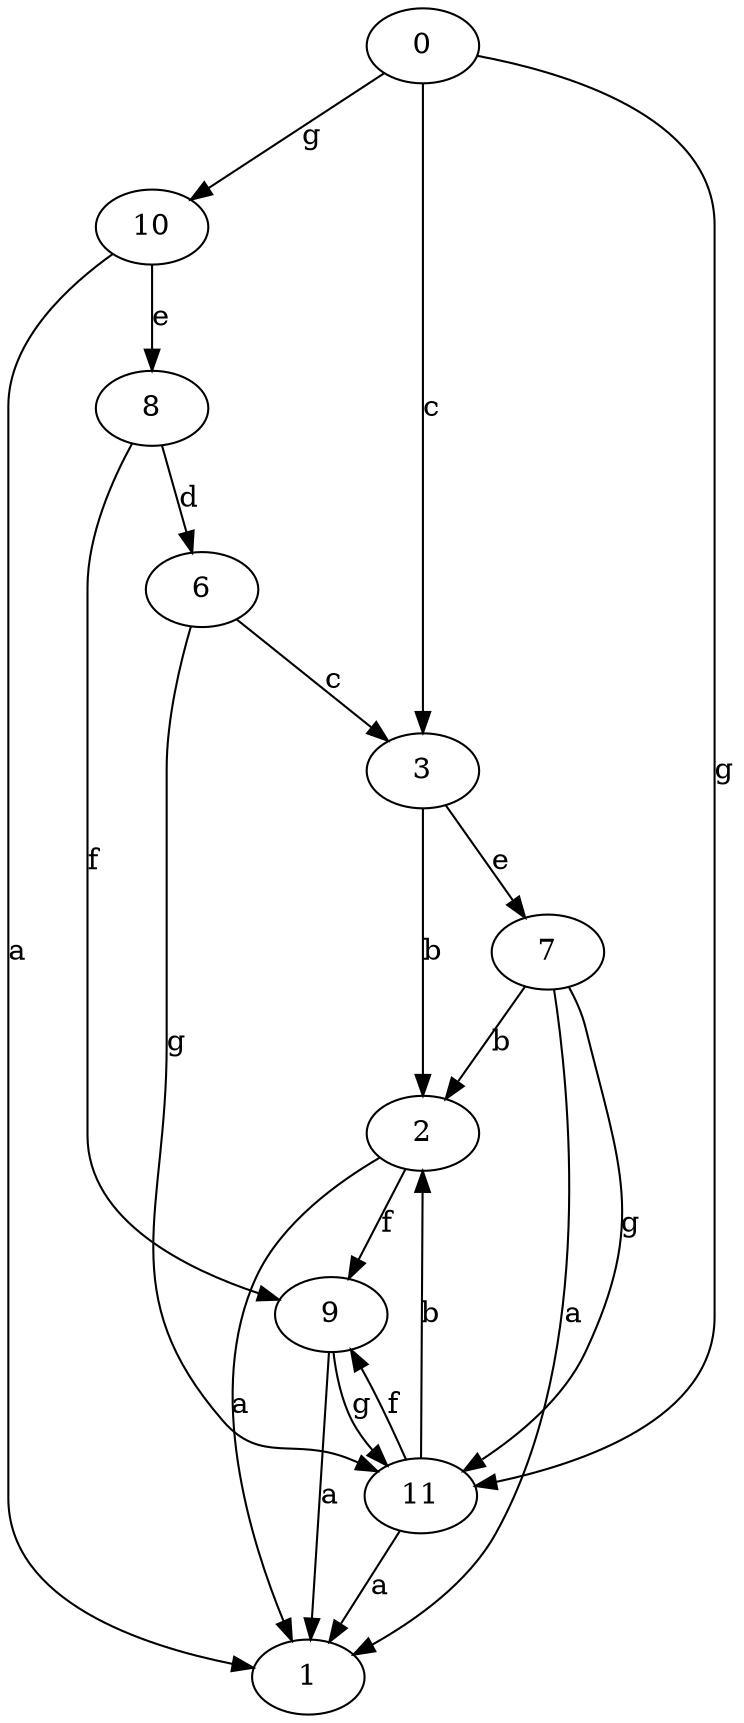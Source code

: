 strict digraph  {
1;
0;
2;
3;
6;
7;
8;
9;
10;
11;
0 -> 3  [label=c];
0 -> 10  [label=g];
0 -> 11  [label=g];
2 -> 1  [label=a];
2 -> 9  [label=f];
3 -> 2  [label=b];
3 -> 7  [label=e];
6 -> 3  [label=c];
6 -> 11  [label=g];
7 -> 1  [label=a];
7 -> 2  [label=b];
7 -> 11  [label=g];
8 -> 6  [label=d];
8 -> 9  [label=f];
9 -> 1  [label=a];
9 -> 11  [label=g];
10 -> 1  [label=a];
10 -> 8  [label=e];
11 -> 1  [label=a];
11 -> 2  [label=b];
11 -> 9  [label=f];
}
